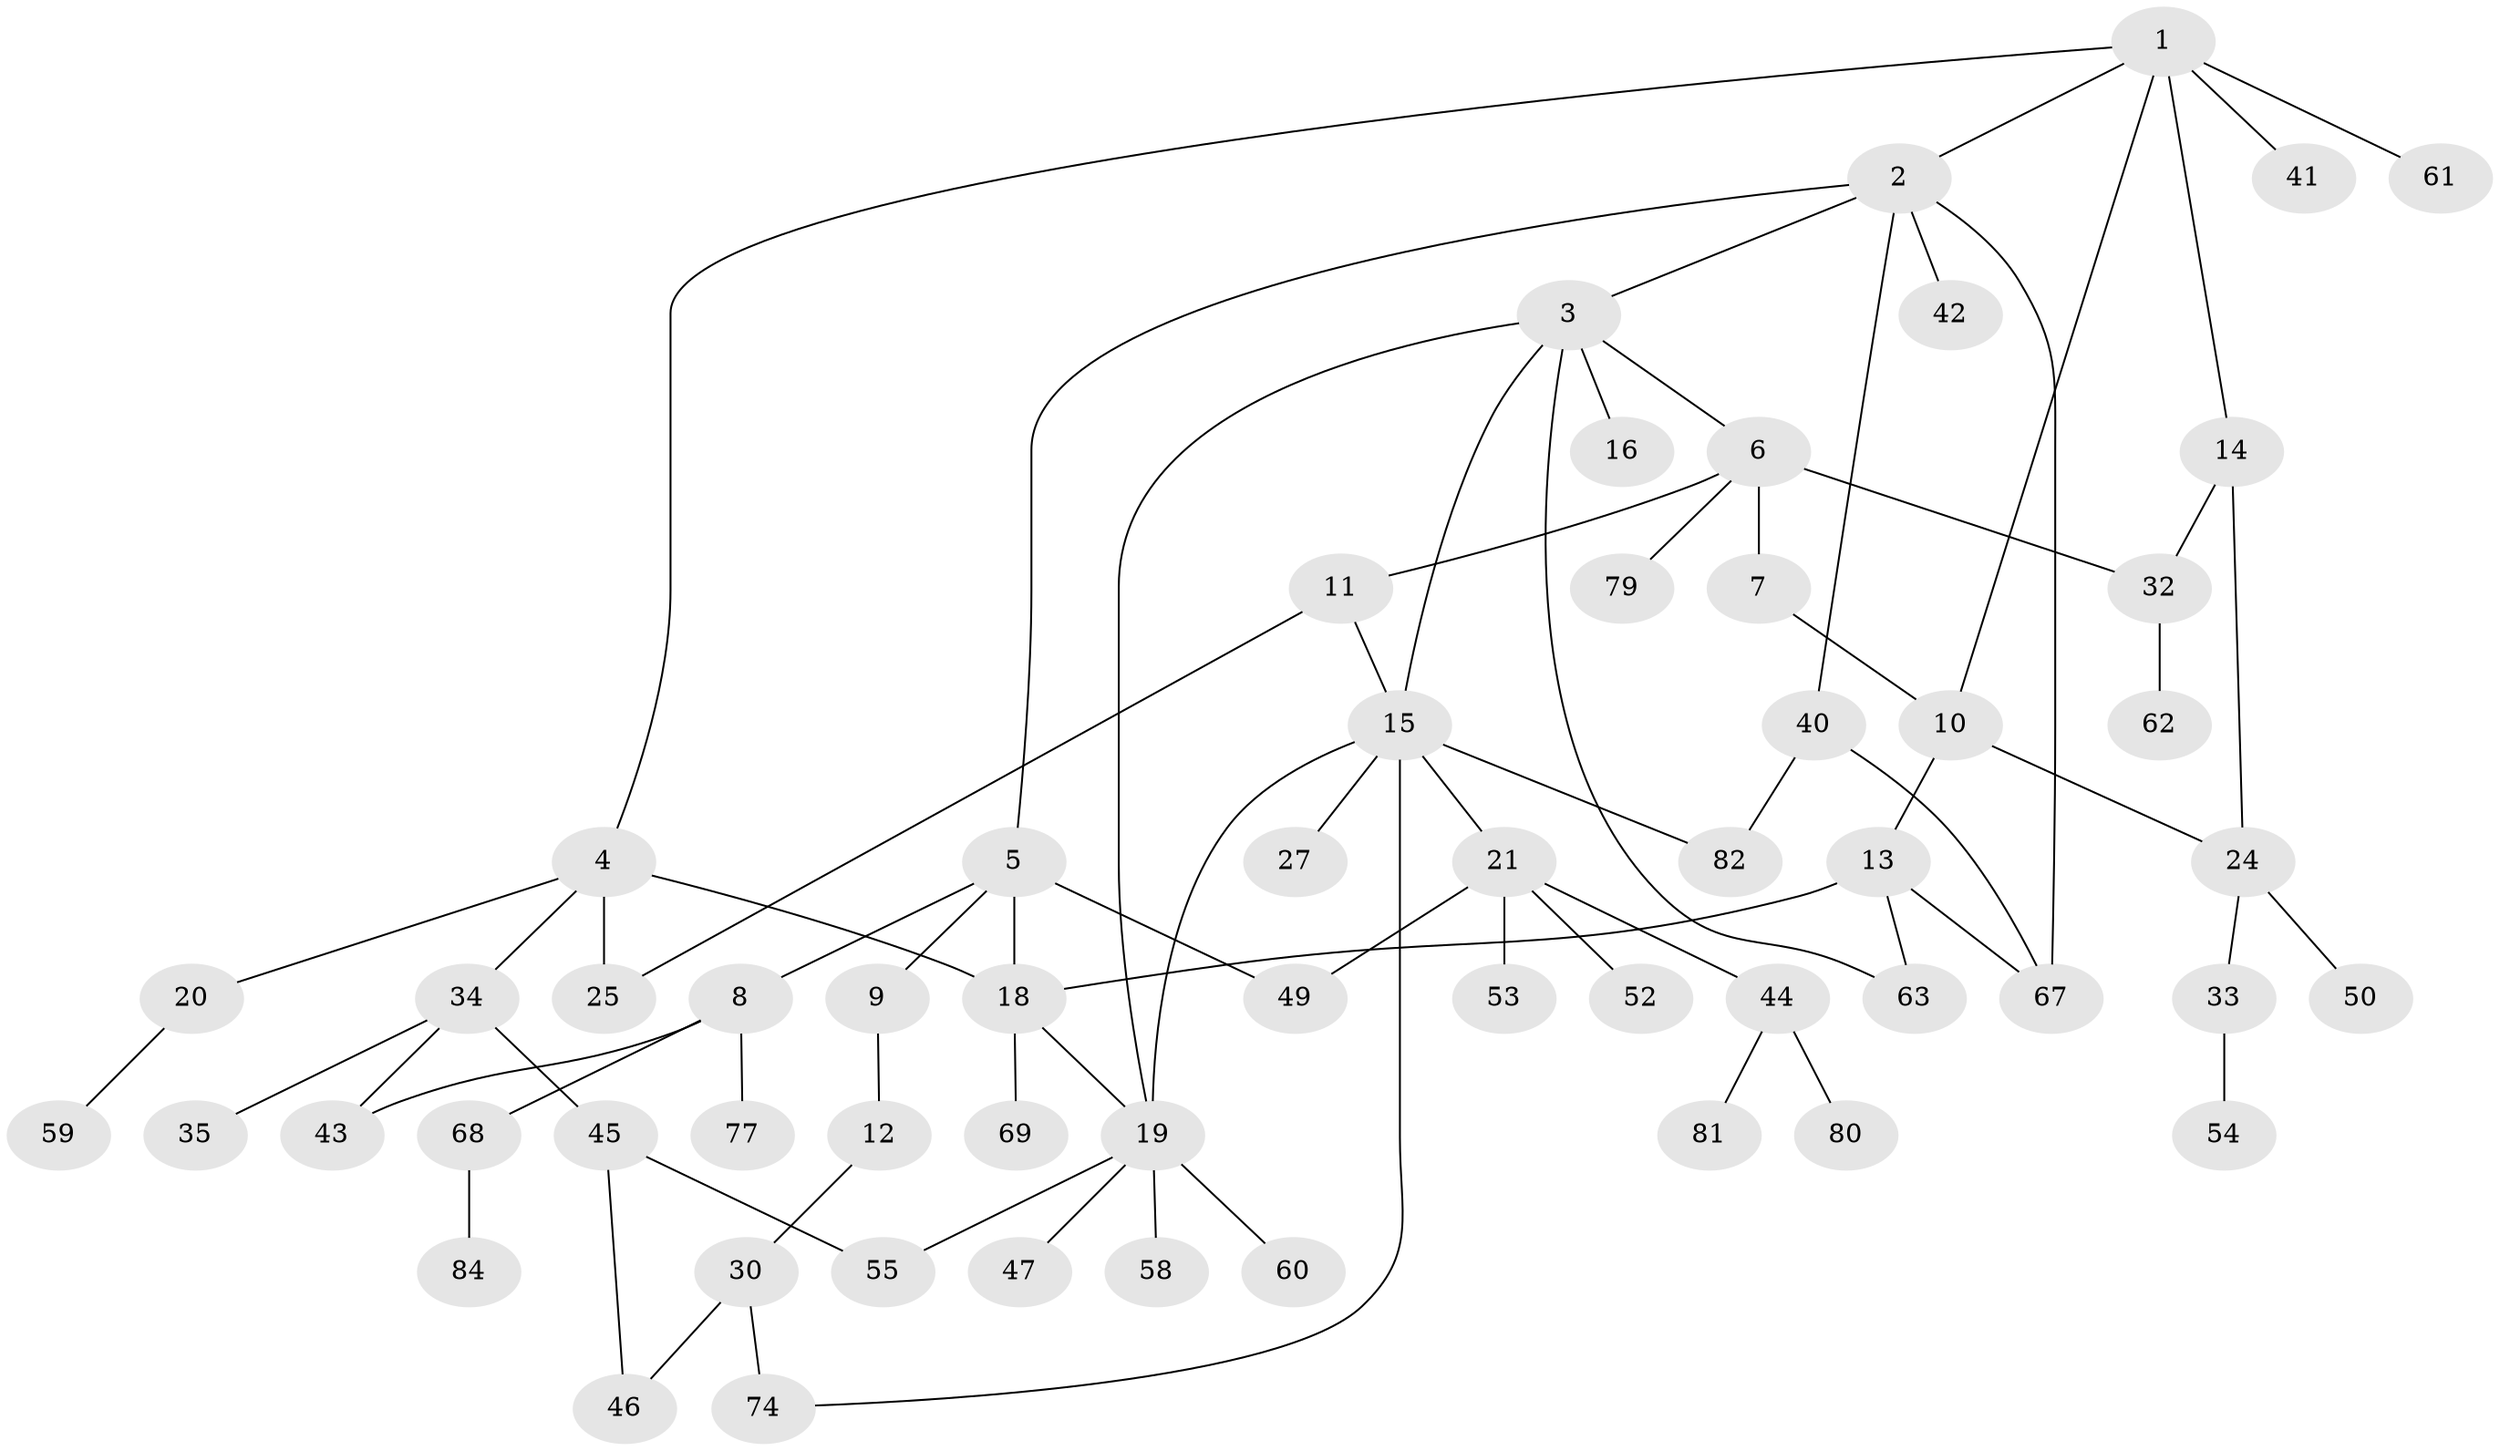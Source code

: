 // original degree distribution, {6: 0.03571428571428571, 7: 0.011904761904761904, 4: 0.10714285714285714, 5: 0.05952380952380952, 2: 0.3333333333333333, 3: 0.15476190476190477, 1: 0.2976190476190476}
// Generated by graph-tools (version 1.1) at 2025/10/02/27/25 16:10:52]
// undirected, 58 vertices, 75 edges
graph export_dot {
graph [start="1"]
  node [color=gray90,style=filled];
  1;
  2 [super="+70"];
  3 [super="+78"];
  4 [super="+17"];
  5 [super="+22"];
  6 [super="+38"];
  7;
  8 [super="+71"];
  9;
  10 [super="+75"];
  11;
  12;
  13 [super="+51"];
  14 [super="+28"];
  15 [super="+39"];
  16;
  18 [super="+36"];
  19 [super="+23"];
  20 [super="+48"];
  21 [super="+26"];
  24;
  25 [super="+29"];
  27;
  30 [super="+31"];
  32;
  33 [super="+37"];
  34 [super="+76"];
  35 [super="+66"];
  40 [super="+65"];
  41;
  42;
  43;
  44 [super="+64"];
  45 [super="+56"];
  46 [super="+57"];
  47;
  49;
  50 [super="+72"];
  52;
  53;
  54;
  55;
  58;
  59;
  60;
  61;
  62 [super="+73"];
  63;
  67;
  68;
  69;
  74 [super="+83"];
  77;
  79;
  80;
  81;
  82;
  84;
  1 -- 2;
  1 -- 4;
  1 -- 14;
  1 -- 41;
  1 -- 61;
  1 -- 10;
  2 -- 3;
  2 -- 5;
  2 -- 40;
  2 -- 42;
  2 -- 67;
  3 -- 6;
  3 -- 16;
  3 -- 19;
  3 -- 63;
  3 -- 15;
  4 -- 25;
  4 -- 34;
  4 -- 18;
  4 -- 20;
  5 -- 8;
  5 -- 9;
  5 -- 49;
  5 -- 18 [weight=2];
  6 -- 7;
  6 -- 11;
  6 -- 32;
  6 -- 79;
  7 -- 10;
  8 -- 68;
  8 -- 77;
  8 -- 43;
  9 -- 12;
  10 -- 13;
  10 -- 24;
  11 -- 15;
  11 -- 25;
  12 -- 30;
  13 -- 63;
  13 -- 67;
  13 -- 18;
  14 -- 24;
  14 -- 32;
  15 -- 19;
  15 -- 21;
  15 -- 27;
  15 -- 82;
  15 -- 74;
  18 -- 19;
  18 -- 69;
  19 -- 58;
  19 -- 55;
  19 -- 60;
  19 -- 47;
  20 -- 59;
  21 -- 52;
  21 -- 49;
  21 -- 53;
  21 -- 44;
  24 -- 33;
  24 -- 50;
  30 -- 46;
  30 -- 74;
  32 -- 62;
  33 -- 54;
  34 -- 35;
  34 -- 43;
  34 -- 45 [weight=2];
  40 -- 82;
  40 -- 67;
  44 -- 80;
  44 -- 81;
  45 -- 55;
  45 -- 46;
  68 -- 84;
}
